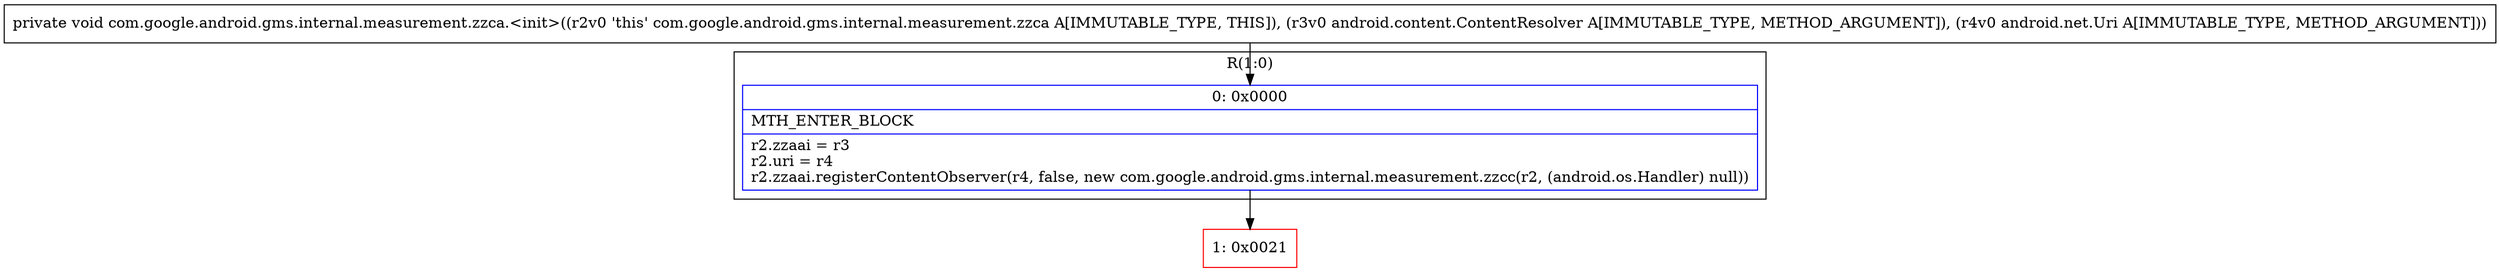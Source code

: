 digraph "CFG forcom.google.android.gms.internal.measurement.zzca.\<init\>(Landroid\/content\/ContentResolver;Landroid\/net\/Uri;)V" {
subgraph cluster_Region_1518030500 {
label = "R(1:0)";
node [shape=record,color=blue];
Node_0 [shape=record,label="{0\:\ 0x0000|MTH_ENTER_BLOCK\l|r2.zzaai = r3\lr2.uri = r4\lr2.zzaai.registerContentObserver(r4, false, new com.google.android.gms.internal.measurement.zzcc(r2, (android.os.Handler) null))\l}"];
}
Node_1 [shape=record,color=red,label="{1\:\ 0x0021}"];
MethodNode[shape=record,label="{private void com.google.android.gms.internal.measurement.zzca.\<init\>((r2v0 'this' com.google.android.gms.internal.measurement.zzca A[IMMUTABLE_TYPE, THIS]), (r3v0 android.content.ContentResolver A[IMMUTABLE_TYPE, METHOD_ARGUMENT]), (r4v0 android.net.Uri A[IMMUTABLE_TYPE, METHOD_ARGUMENT])) }"];
MethodNode -> Node_0;
Node_0 -> Node_1;
}

